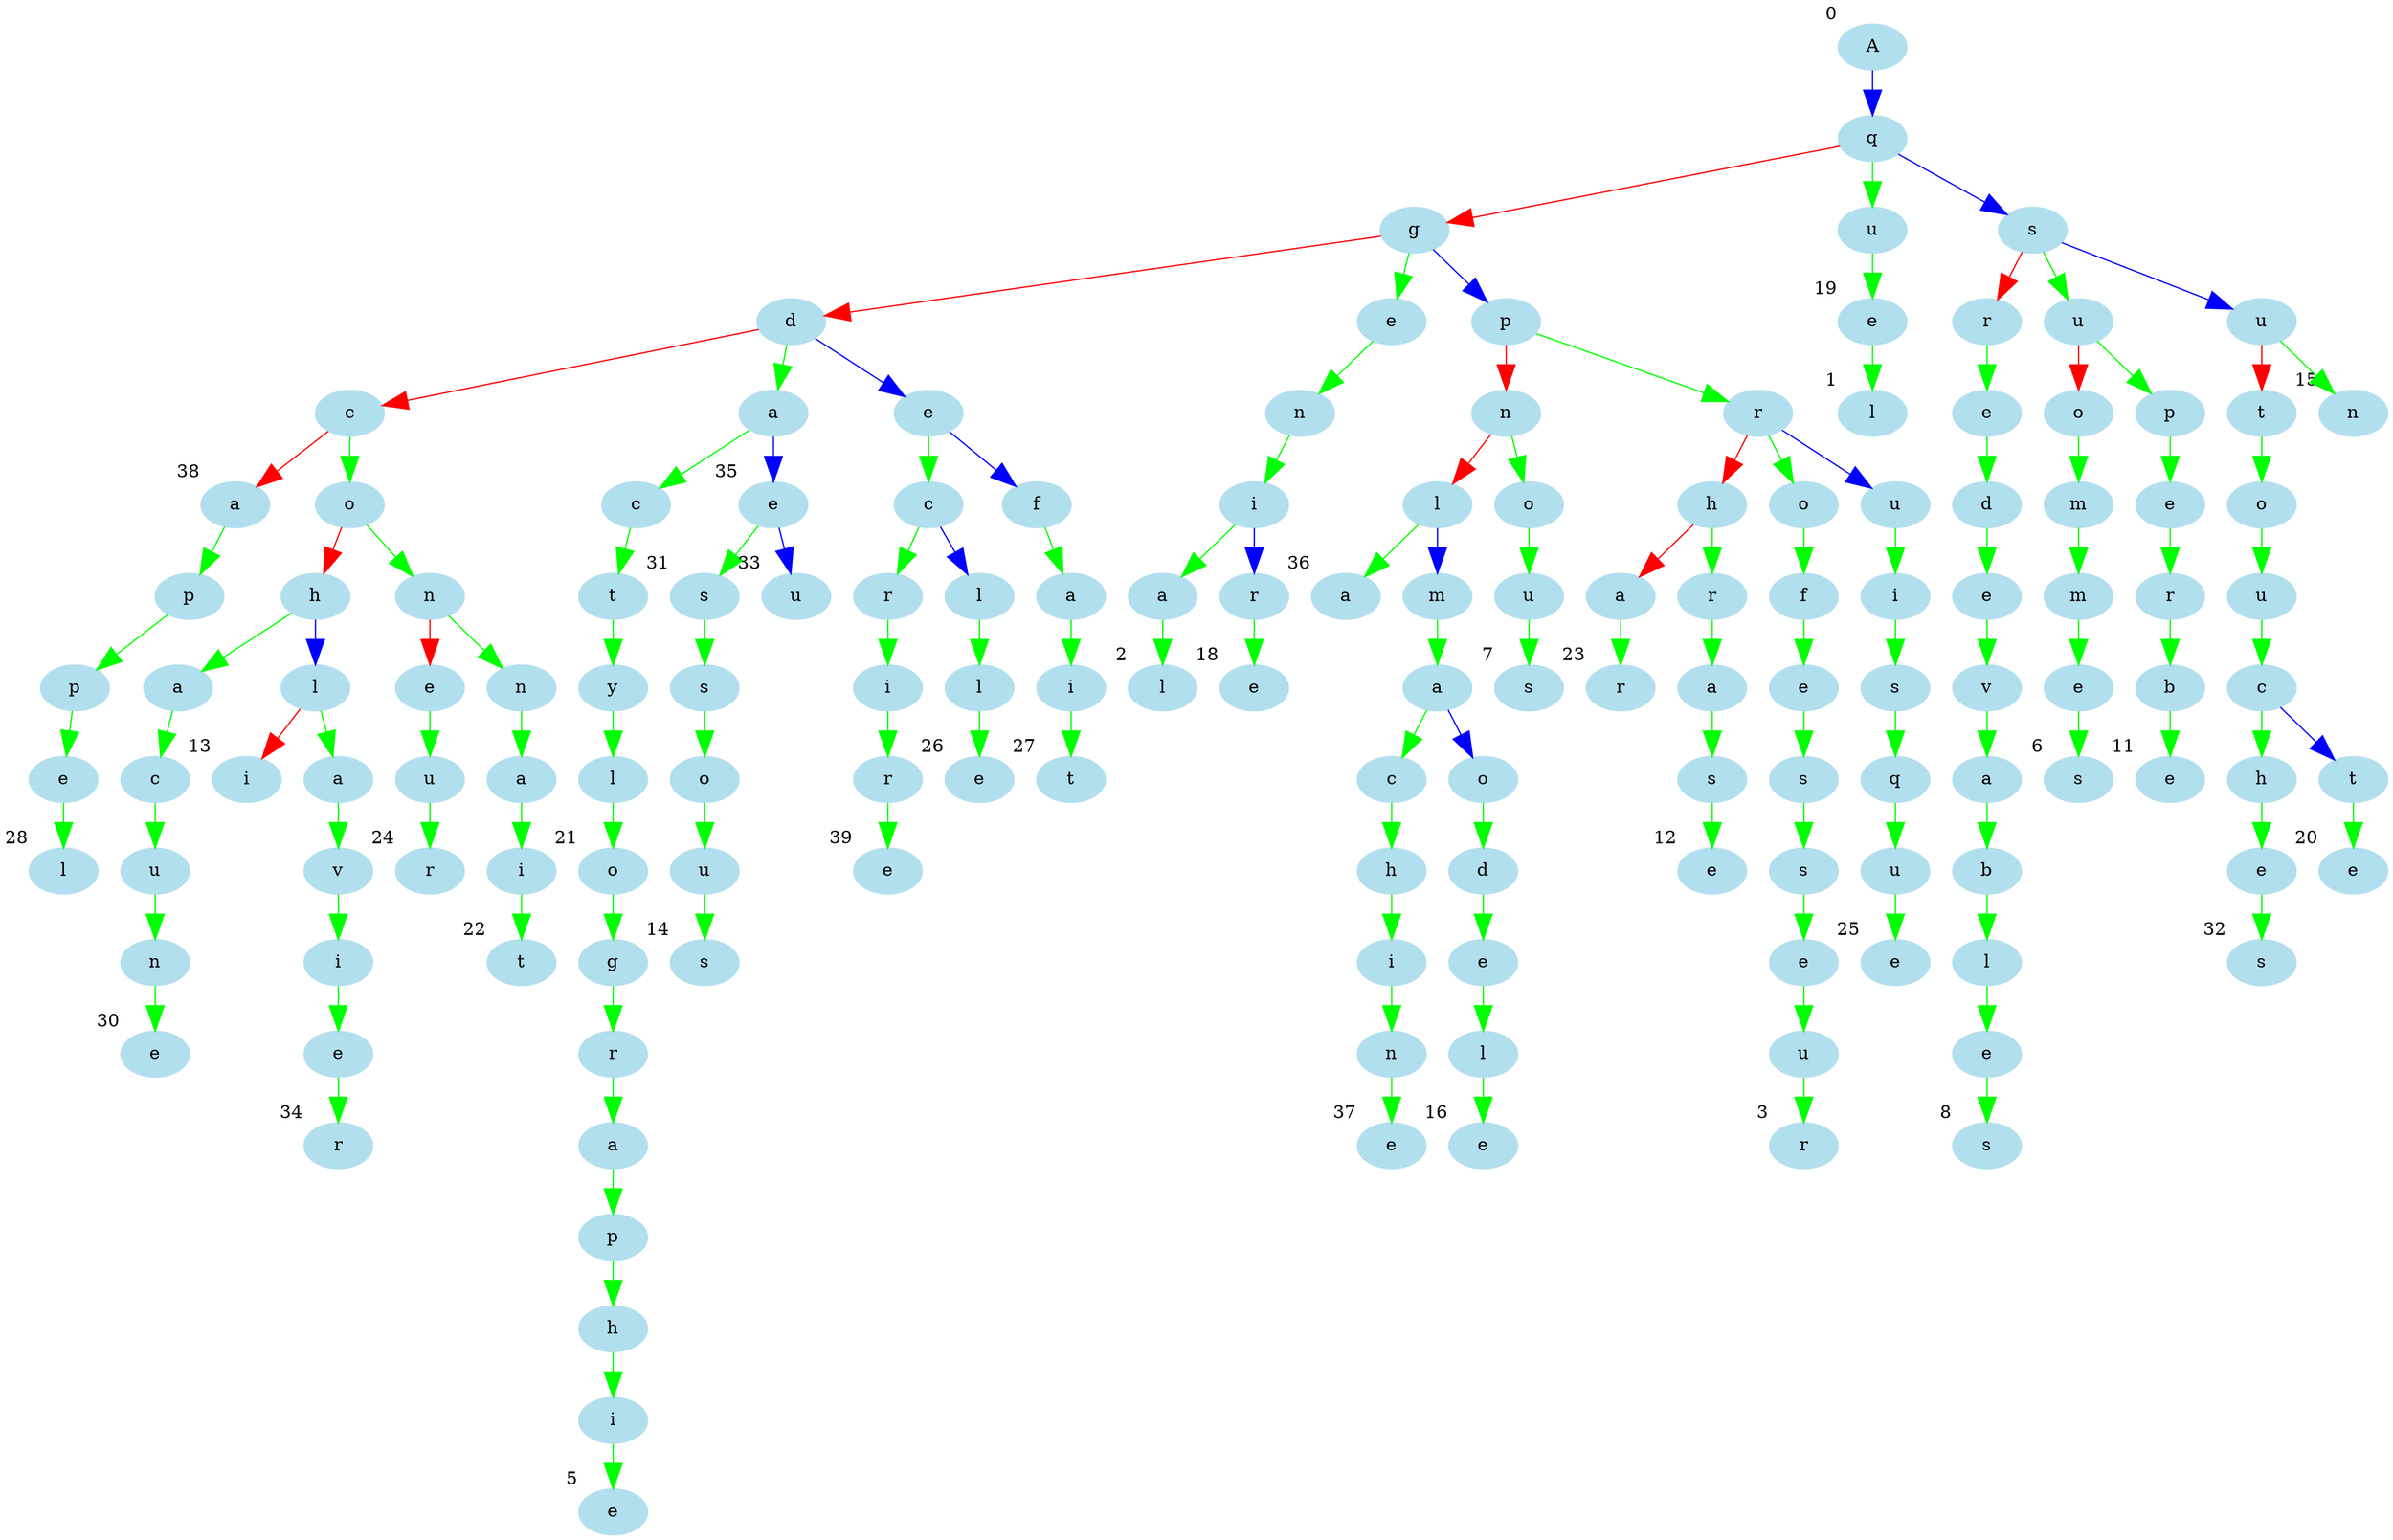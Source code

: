 digraph G {
node [color=lightblue2, style=filled];
0 [label="A" xlabel="0"];
edge [arrowsize=2, color=blue];
0 -> 1;
1 [label="q"];
edge [arrowsize=2, color=red];
1 -> 5;
edge [arrowsize=2, color=green];
1 -> 2;
edge [arrowsize=2, color=blue];
1 -> 78;
5 [label="g"];
edge [arrowsize=2, color=red];
5 -> 21;
edge [arrowsize=2, color=green];
5 -> 6;
edge [arrowsize=2, color=blue];
5 -> 11;
21 [label="d"];
edge [arrowsize=2, color=red];
21 -> 76;
edge [arrowsize=2, color=green];
21 -> 66;
edge [arrowsize=2, color=blue];
21 -> 77;
76 [label="c"];
edge [arrowsize=2, color=red];
76 -> 248;
edge [arrowsize=2, color=green];
76 -> 238;
248 [label="a" xlabel="38"];
edge [arrowsize=2, color=green];
248 -> 290;
290 [label="p"];
edge [arrowsize=2, color=green];
290 -> 291;
291 [label="p"];
edge [arrowsize=2, color=green];
291 -> 292;
292 [label="e"];
edge [arrowsize=2, color=green];
292 -> 293;
293 [label="l" xlabel="28"];
238 [label="o"];
edge [arrowsize=2, color=red];
238 -> 313;
edge [arrowsize=2, color=green];
238 -> 217;
313 [label="h"];
edge [arrowsize=2, color=green];
313 -> 294;
edge [arrowsize=2, color=blue];
313 -> 369;
294 [label="a"];
edge [arrowsize=2, color=green];
294 -> 295;
295 [label="c"];
edge [arrowsize=2, color=green];
295 -> 296;
296 [label="u"];
edge [arrowsize=2, color=green];
296 -> 297;
297 [label="n"];
edge [arrowsize=2, color=green];
297 -> 298;
298 [label="e" xlabel="30"];
369 [label="l"];
edge [arrowsize=2, color=red];
369 -> 368;
edge [arrowsize=2, color=green];
369 -> 240;
368 [label="i" xlabel="13"];
240 [label="a"];
edge [arrowsize=2, color=green];
240 -> 353;
353 [label="v"];
edge [arrowsize=2, color=green];
353 -> 354;
354 [label="i"];
edge [arrowsize=2, color=green];
354 -> 355;
355 [label="e"];
edge [arrowsize=2, color=green];
355 -> 356;
356 [label="r" xlabel="34"];
217 [label="n"];
edge [arrowsize=2, color=red];
217 -> 225;
edge [arrowsize=2, color=green];
217 -> 218;
225 [label="e"];
edge [arrowsize=2, color=green];
225 -> 256;
256 [label="u"];
edge [arrowsize=2, color=green];
256 -> 257;
257 [label="r" xlabel="24"];
218 [label="n"];
edge [arrowsize=2, color=green];
218 -> 219;
219 [label="a"];
edge [arrowsize=2, color=green];
219 -> 220;
220 [label="i"];
edge [arrowsize=2, color=green];
220 -> 221;
221 [label="t" xlabel="22"];
66 [label="a"];
edge [arrowsize=2, color=green];
66 -> 24;
edge [arrowsize=2, color=blue];
66 -> 64;
24 [label="c"];
edge [arrowsize=2, color=green];
24 -> 25;
25 [label="t"];
edge [arrowsize=2, color=green];
25 -> 26;
26 [label="y"];
edge [arrowsize=2, color=green];
26 -> 27;
27 [label="l"];
edge [arrowsize=2, color=green];
27 -> 28;
28 [label="o" xlabel="21"];
edge [arrowsize=2, color=green];
28 -> 29;
29 [label="g"];
edge [arrowsize=2, color=green];
29 -> 30;
30 [label="r"];
edge [arrowsize=2, color=green];
30 -> 31;
31 [label="a"];
edge [arrowsize=2, color=green];
31 -> 32;
32 [label="p"];
edge [arrowsize=2, color=green];
32 -> 33;
33 [label="h"];
edge [arrowsize=2, color=green];
33 -> 34;
34 [label="i"];
edge [arrowsize=2, color=green];
34 -> 35;
35 [label="e" xlabel="5"];
64 [label="e" xlabel="35"];
edge [arrowsize=2, color=green];
64 -> 36;
edge [arrowsize=2, color=blue];
64 -> 65;
36 [label="s" xlabel="31"];
edge [arrowsize=2, color=green];
36 -> 176;
176 [label="s"];
edge [arrowsize=2, color=green];
176 -> 177;
177 [label="o"];
edge [arrowsize=2, color=green];
177 -> 178;
178 [label="u"];
edge [arrowsize=2, color=green];
178 -> 179;
179 [label="s" xlabel="14"];
65 [label="u" xlabel="33"];
77 [label="e"];
edge [arrowsize=2, color=green];
77 -> 444;
edge [arrowsize=2, color=blue];
77 -> 286;
444 [label="c"];
edge [arrowsize=2, color=green];
444 -> 422;
edge [arrowsize=2, color=blue];
444 -> 442;
422 [label="r"];
edge [arrowsize=2, color=green];
422 -> 423;
423 [label="i"];
edge [arrowsize=2, color=green];
423 -> 424;
424 [label="r"];
edge [arrowsize=2, color=green];
424 -> 425;
425 [label="e" xlabel="39"];
442 [label="l"];
edge [arrowsize=2, color=green];
442 -> 284;
284 [label="l"];
edge [arrowsize=2, color=green];
284 -> 285;
285 [label="e" xlabel="26"];
286 [label="f"];
edge [arrowsize=2, color=green];
286 -> 287;
287 [label="a"];
edge [arrowsize=2, color=green];
287 -> 288;
288 [label="i"];
edge [arrowsize=2, color=green];
288 -> 289;
289 [label="t" xlabel="27"];
6 [label="e"];
edge [arrowsize=2, color=green];
6 -> 7;
7 [label="n"];
edge [arrowsize=2, color=green];
7 -> 8;
8 [label="i"];
edge [arrowsize=2, color=green];
8 -> 9;
edge [arrowsize=2, color=blue];
8 -> 198;
9 [label="a"];
edge [arrowsize=2, color=green];
9 -> 10;
10 [label="l" xlabel="2"];
198 [label="r"];
edge [arrowsize=2, color=green];
198 -> 199;
199 [label="e" xlabel="18"];
11 [label="p"];
edge [arrowsize=2, color=red];
11 -> 84;
edge [arrowsize=2, color=green];
11 -> 12;
84 [label="n"];
edge [arrowsize=2, color=red];
84 -> 98;
edge [arrowsize=2, color=green];
84 -> 85;
98 [label="l"];
edge [arrowsize=2, color=green];
98 -> 99;
edge [arrowsize=2, color=blue];
98 -> 192;
99 [label="a" xlabel="36"];
192 [label="m"];
edge [arrowsize=2, color=green];
192 -> 409;
409 [label="a"];
edge [arrowsize=2, color=green];
409 -> 380;
edge [arrowsize=2, color=blue];
409 -> 407;
380 [label="c"];
edge [arrowsize=2, color=green];
380 -> 381;
381 [label="h"];
edge [arrowsize=2, color=green];
381 -> 382;
382 [label="i"];
edge [arrowsize=2, color=green];
382 -> 383;
383 [label="n"];
edge [arrowsize=2, color=green];
383 -> 384;
384 [label="e" xlabel="37"];
407 [label="o"];
edge [arrowsize=2, color=green];
407 -> 194;
194 [label="d"];
edge [arrowsize=2, color=green];
194 -> 195;
195 [label="e"];
edge [arrowsize=2, color=green];
195 -> 196;
196 [label="l"];
edge [arrowsize=2, color=green];
196 -> 197;
197 [label="e" xlabel="16"];
85 [label="o"];
edge [arrowsize=2, color=green];
85 -> 86;
86 [label="u"];
edge [arrowsize=2, color=green];
86 -> 87;
87 [label="s" xlabel="7"];
12 [label="r"];
edge [arrowsize=2, color=red];
12 -> 141;
edge [arrowsize=2, color=green];
12 -> 13;
edge [arrowsize=2, color=blue];
12 -> 174;
141 [label="h"];
edge [arrowsize=2, color=red];
141 -> 163;
edge [arrowsize=2, color=green];
141 -> 142;
163 [label="a"];
edge [arrowsize=2, color=green];
163 -> 250;
250 [label="r" xlabel="23"];
142 [label="r"];
edge [arrowsize=2, color=green];
142 -> 143;
143 [label="a"];
edge [arrowsize=2, color=green];
143 -> 144;
144 [label="s"];
edge [arrowsize=2, color=green];
144 -> 145;
145 [label="e" xlabel="12"];
13 [label="o"];
edge [arrowsize=2, color=green];
13 -> 14;
14 [label="f"];
edge [arrowsize=2, color=green];
14 -> 15;
15 [label="e"];
edge [arrowsize=2, color=green];
15 -> 16;
16 [label="s"];
edge [arrowsize=2, color=green];
16 -> 17;
17 [label="s"];
edge [arrowsize=2, color=green];
17 -> 18;
18 [label="e"];
edge [arrowsize=2, color=green];
18 -> 19;
19 [label="u"];
edge [arrowsize=2, color=green];
19 -> 20;
20 [label="r" xlabel="3"];
174 [label="u"];
edge [arrowsize=2, color=green];
174 -> 265;
265 [label="i"];
edge [arrowsize=2, color=green];
265 -> 266;
266 [label="s"];
edge [arrowsize=2, color=green];
266 -> 267;
267 [label="q"];
edge [arrowsize=2, color=green];
267 -> 268;
268 [label="u"];
edge [arrowsize=2, color=green];
268 -> 269;
269 [label="e" xlabel="25"];
2 [label="u"];
edge [arrowsize=2, color=green];
2 -> 3;
3 [label="e" xlabel="19"];
edge [arrowsize=2, color=green];
3 -> 4;
4 [label="l" xlabel="1"];
78 [label="s"];
edge [arrowsize=2, color=red];
78 -> 88;
edge [arrowsize=2, color=green];
78 -> 130;
edge [arrowsize=2, color=blue];
78 -> 140;
88 [label="r"];
edge [arrowsize=2, color=green];
88 -> 89;
89 [label="e"];
edge [arrowsize=2, color=green];
89 -> 90;
90 [label="d"];
edge [arrowsize=2, color=green];
90 -> 91;
91 [label="e"];
edge [arrowsize=2, color=green];
91 -> 92;
92 [label="v"];
edge [arrowsize=2, color=green];
92 -> 93;
93 [label="a"];
edge [arrowsize=2, color=green];
93 -> 94;
94 [label="b"];
edge [arrowsize=2, color=green];
94 -> 95;
95 [label="l"];
edge [arrowsize=2, color=green];
95 -> 96;
96 [label="e"];
edge [arrowsize=2, color=green];
96 -> 97;
97 [label="s" xlabel="8"];
130 [label="u"];
edge [arrowsize=2, color=red];
130 -> 129;
edge [arrowsize=2, color=green];
130 -> 101;
129 [label="o"];
edge [arrowsize=2, color=green];
129 -> 80;
80 [label="m"];
edge [arrowsize=2, color=green];
80 -> 81;
81 [label="m"];
edge [arrowsize=2, color=green];
81 -> 82;
82 [label="e"];
edge [arrowsize=2, color=green];
82 -> 83;
83 [label="s" xlabel="6"];
101 [label="p"];
edge [arrowsize=2, color=green];
101 -> 102;
102 [label="e"];
edge [arrowsize=2, color=green];
102 -> 103;
103 [label="r"];
edge [arrowsize=2, color=green];
103 -> 104;
104 [label="b"];
edge [arrowsize=2, color=green];
104 -> 105;
105 [label="e" xlabel="11"];
140 [label="u"];
edge [arrowsize=2, color=red];
140 -> 211;
edge [arrowsize=2, color=green];
140 -> 191;
211 [label="t"];
edge [arrowsize=2, color=green];
211 -> 212;
212 [label="o"];
edge [arrowsize=2, color=green];
212 -> 213;
213 [label="u"];
edge [arrowsize=2, color=green];
213 -> 341;
341 [label="c"];
edge [arrowsize=2, color=green];
341 -> 324;
edge [arrowsize=2, color=blue];
341 -> 339;
324 [label="h"];
edge [arrowsize=2, color=green];
324 -> 325;
325 [label="e"];
edge [arrowsize=2, color=green];
325 -> 326;
326 [label="s" xlabel="32"];
339 [label="t"];
edge [arrowsize=2, color=green];
339 -> 215;
215 [label="e" xlabel="20"];
191 [label="n" xlabel="15"];
}
